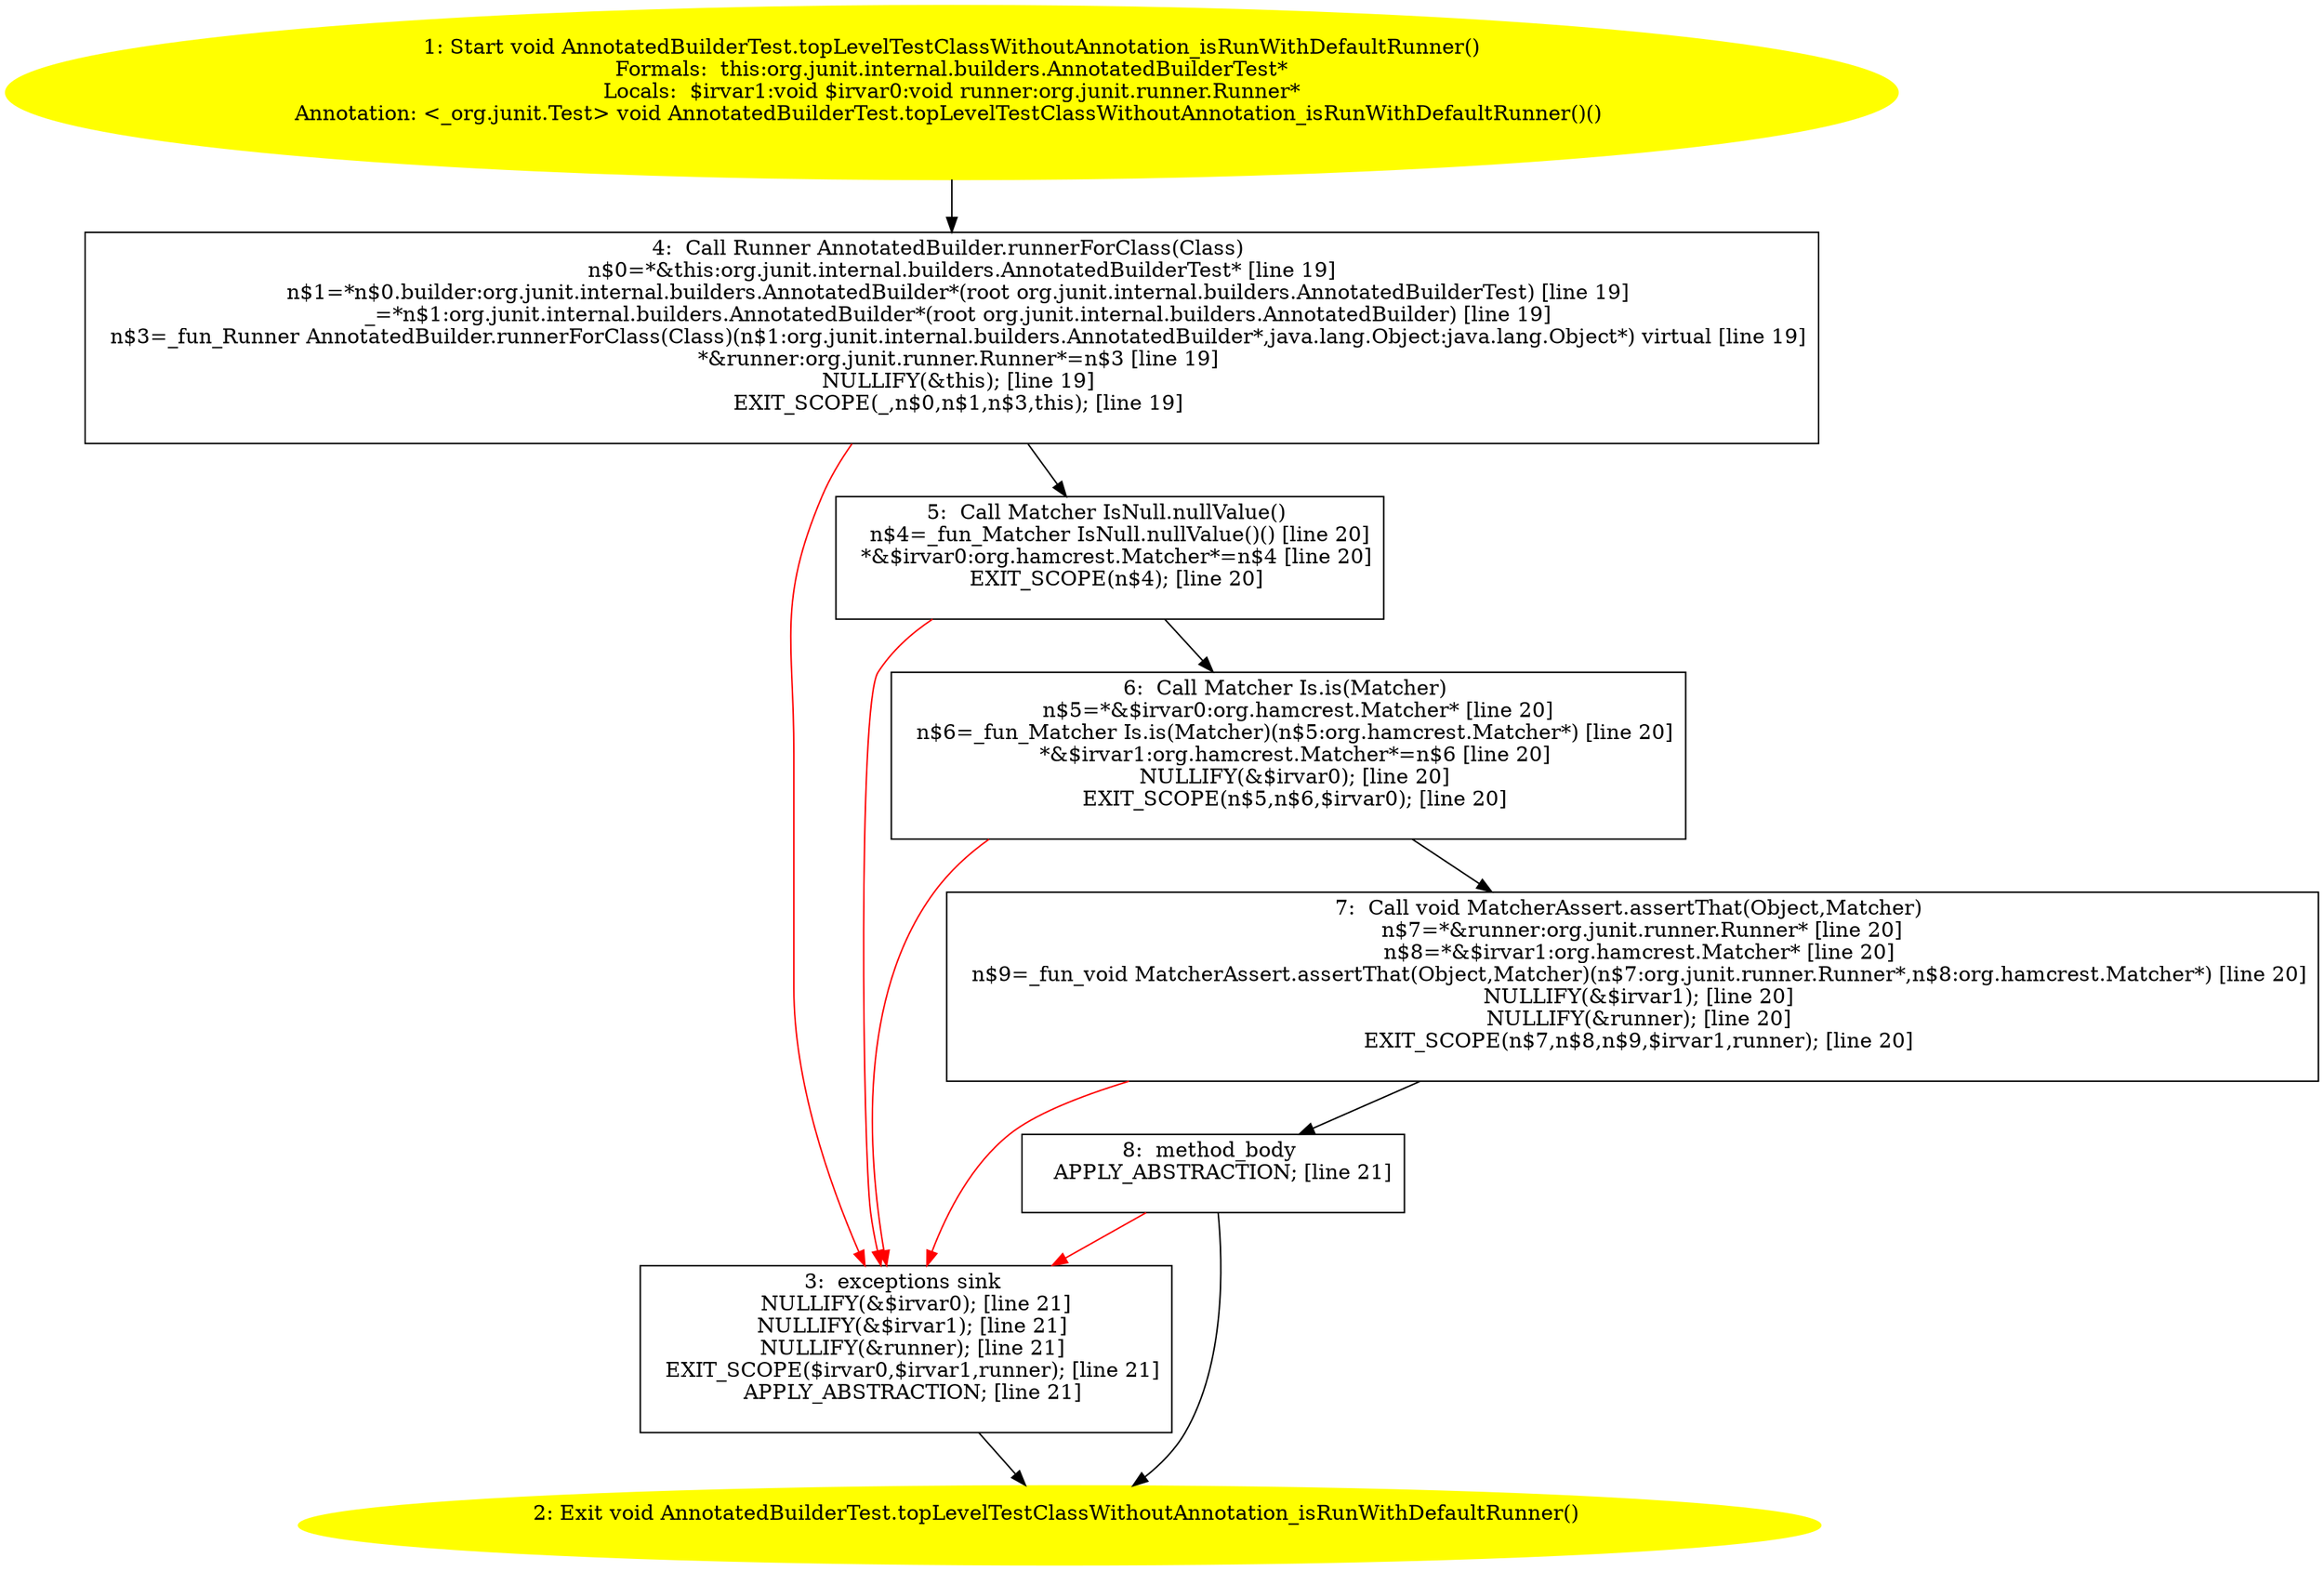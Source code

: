/* @generated */
digraph cfg {
"org.junit.internal.builders.AnnotatedBuilderTest.topLevelTestClassWithoutAnnotation_isRunWithDefault.ec281bafc792677d51d0a4992a9f59a7_1" [label="1: Start void AnnotatedBuilderTest.topLevelTestClassWithoutAnnotation_isRunWithDefaultRunner()\nFormals:  this:org.junit.internal.builders.AnnotatedBuilderTest*\nLocals:  $irvar1:void $irvar0:void runner:org.junit.runner.Runner*\nAnnotation: <_org.junit.Test> void AnnotatedBuilderTest.topLevelTestClassWithoutAnnotation_isRunWithDefaultRunner()() \n  " color=yellow style=filled]
	

	 "org.junit.internal.builders.AnnotatedBuilderTest.topLevelTestClassWithoutAnnotation_isRunWithDefault.ec281bafc792677d51d0a4992a9f59a7_1" -> "org.junit.internal.builders.AnnotatedBuilderTest.topLevelTestClassWithoutAnnotation_isRunWithDefault.ec281bafc792677d51d0a4992a9f59a7_4" ;
"org.junit.internal.builders.AnnotatedBuilderTest.topLevelTestClassWithoutAnnotation_isRunWithDefault.ec281bafc792677d51d0a4992a9f59a7_2" [label="2: Exit void AnnotatedBuilderTest.topLevelTestClassWithoutAnnotation_isRunWithDefaultRunner() \n  " color=yellow style=filled]
	

"org.junit.internal.builders.AnnotatedBuilderTest.topLevelTestClassWithoutAnnotation_isRunWithDefault.ec281bafc792677d51d0a4992a9f59a7_3" [label="3:  exceptions sink \n   NULLIFY(&$irvar0); [line 21]\n  NULLIFY(&$irvar1); [line 21]\n  NULLIFY(&runner); [line 21]\n  EXIT_SCOPE($irvar0,$irvar1,runner); [line 21]\n  APPLY_ABSTRACTION; [line 21]\n " shape="box"]
	

	 "org.junit.internal.builders.AnnotatedBuilderTest.topLevelTestClassWithoutAnnotation_isRunWithDefault.ec281bafc792677d51d0a4992a9f59a7_3" -> "org.junit.internal.builders.AnnotatedBuilderTest.topLevelTestClassWithoutAnnotation_isRunWithDefault.ec281bafc792677d51d0a4992a9f59a7_2" ;
"org.junit.internal.builders.AnnotatedBuilderTest.topLevelTestClassWithoutAnnotation_isRunWithDefault.ec281bafc792677d51d0a4992a9f59a7_4" [label="4:  Call Runner AnnotatedBuilder.runnerForClass(Class) \n   n$0=*&this:org.junit.internal.builders.AnnotatedBuilderTest* [line 19]\n  n$1=*n$0.builder:org.junit.internal.builders.AnnotatedBuilder*(root org.junit.internal.builders.AnnotatedBuilderTest) [line 19]\n  _=*n$1:org.junit.internal.builders.AnnotatedBuilder*(root org.junit.internal.builders.AnnotatedBuilder) [line 19]\n  n$3=_fun_Runner AnnotatedBuilder.runnerForClass(Class)(n$1:org.junit.internal.builders.AnnotatedBuilder*,java.lang.Object:java.lang.Object*) virtual [line 19]\n  *&runner:org.junit.runner.Runner*=n$3 [line 19]\n  NULLIFY(&this); [line 19]\n  EXIT_SCOPE(_,n$0,n$1,n$3,this); [line 19]\n " shape="box"]
	

	 "org.junit.internal.builders.AnnotatedBuilderTest.topLevelTestClassWithoutAnnotation_isRunWithDefault.ec281bafc792677d51d0a4992a9f59a7_4" -> "org.junit.internal.builders.AnnotatedBuilderTest.topLevelTestClassWithoutAnnotation_isRunWithDefault.ec281bafc792677d51d0a4992a9f59a7_5" ;
	 "org.junit.internal.builders.AnnotatedBuilderTest.topLevelTestClassWithoutAnnotation_isRunWithDefault.ec281bafc792677d51d0a4992a9f59a7_4" -> "org.junit.internal.builders.AnnotatedBuilderTest.topLevelTestClassWithoutAnnotation_isRunWithDefault.ec281bafc792677d51d0a4992a9f59a7_3" [color="red" ];
"org.junit.internal.builders.AnnotatedBuilderTest.topLevelTestClassWithoutAnnotation_isRunWithDefault.ec281bafc792677d51d0a4992a9f59a7_5" [label="5:  Call Matcher IsNull.nullValue() \n   n$4=_fun_Matcher IsNull.nullValue()() [line 20]\n  *&$irvar0:org.hamcrest.Matcher*=n$4 [line 20]\n  EXIT_SCOPE(n$4); [line 20]\n " shape="box"]
	

	 "org.junit.internal.builders.AnnotatedBuilderTest.topLevelTestClassWithoutAnnotation_isRunWithDefault.ec281bafc792677d51d0a4992a9f59a7_5" -> "org.junit.internal.builders.AnnotatedBuilderTest.topLevelTestClassWithoutAnnotation_isRunWithDefault.ec281bafc792677d51d0a4992a9f59a7_6" ;
	 "org.junit.internal.builders.AnnotatedBuilderTest.topLevelTestClassWithoutAnnotation_isRunWithDefault.ec281bafc792677d51d0a4992a9f59a7_5" -> "org.junit.internal.builders.AnnotatedBuilderTest.topLevelTestClassWithoutAnnotation_isRunWithDefault.ec281bafc792677d51d0a4992a9f59a7_3" [color="red" ];
"org.junit.internal.builders.AnnotatedBuilderTest.topLevelTestClassWithoutAnnotation_isRunWithDefault.ec281bafc792677d51d0a4992a9f59a7_6" [label="6:  Call Matcher Is.is(Matcher) \n   n$5=*&$irvar0:org.hamcrest.Matcher* [line 20]\n  n$6=_fun_Matcher Is.is(Matcher)(n$5:org.hamcrest.Matcher*) [line 20]\n  *&$irvar1:org.hamcrest.Matcher*=n$6 [line 20]\n  NULLIFY(&$irvar0); [line 20]\n  EXIT_SCOPE(n$5,n$6,$irvar0); [line 20]\n " shape="box"]
	

	 "org.junit.internal.builders.AnnotatedBuilderTest.topLevelTestClassWithoutAnnotation_isRunWithDefault.ec281bafc792677d51d0a4992a9f59a7_6" -> "org.junit.internal.builders.AnnotatedBuilderTest.topLevelTestClassWithoutAnnotation_isRunWithDefault.ec281bafc792677d51d0a4992a9f59a7_7" ;
	 "org.junit.internal.builders.AnnotatedBuilderTest.topLevelTestClassWithoutAnnotation_isRunWithDefault.ec281bafc792677d51d0a4992a9f59a7_6" -> "org.junit.internal.builders.AnnotatedBuilderTest.topLevelTestClassWithoutAnnotation_isRunWithDefault.ec281bafc792677d51d0a4992a9f59a7_3" [color="red" ];
"org.junit.internal.builders.AnnotatedBuilderTest.topLevelTestClassWithoutAnnotation_isRunWithDefault.ec281bafc792677d51d0a4992a9f59a7_7" [label="7:  Call void MatcherAssert.assertThat(Object,Matcher) \n   n$7=*&runner:org.junit.runner.Runner* [line 20]\n  n$8=*&$irvar1:org.hamcrest.Matcher* [line 20]\n  n$9=_fun_void MatcherAssert.assertThat(Object,Matcher)(n$7:org.junit.runner.Runner*,n$8:org.hamcrest.Matcher*) [line 20]\n  NULLIFY(&$irvar1); [line 20]\n  NULLIFY(&runner); [line 20]\n  EXIT_SCOPE(n$7,n$8,n$9,$irvar1,runner); [line 20]\n " shape="box"]
	

	 "org.junit.internal.builders.AnnotatedBuilderTest.topLevelTestClassWithoutAnnotation_isRunWithDefault.ec281bafc792677d51d0a4992a9f59a7_7" -> "org.junit.internal.builders.AnnotatedBuilderTest.topLevelTestClassWithoutAnnotation_isRunWithDefault.ec281bafc792677d51d0a4992a9f59a7_8" ;
	 "org.junit.internal.builders.AnnotatedBuilderTest.topLevelTestClassWithoutAnnotation_isRunWithDefault.ec281bafc792677d51d0a4992a9f59a7_7" -> "org.junit.internal.builders.AnnotatedBuilderTest.topLevelTestClassWithoutAnnotation_isRunWithDefault.ec281bafc792677d51d0a4992a9f59a7_3" [color="red" ];
"org.junit.internal.builders.AnnotatedBuilderTest.topLevelTestClassWithoutAnnotation_isRunWithDefault.ec281bafc792677d51d0a4992a9f59a7_8" [label="8:  method_body \n   APPLY_ABSTRACTION; [line 21]\n " shape="box"]
	

	 "org.junit.internal.builders.AnnotatedBuilderTest.topLevelTestClassWithoutAnnotation_isRunWithDefault.ec281bafc792677d51d0a4992a9f59a7_8" -> "org.junit.internal.builders.AnnotatedBuilderTest.topLevelTestClassWithoutAnnotation_isRunWithDefault.ec281bafc792677d51d0a4992a9f59a7_2" ;
	 "org.junit.internal.builders.AnnotatedBuilderTest.topLevelTestClassWithoutAnnotation_isRunWithDefault.ec281bafc792677d51d0a4992a9f59a7_8" -> "org.junit.internal.builders.AnnotatedBuilderTest.topLevelTestClassWithoutAnnotation_isRunWithDefault.ec281bafc792677d51d0a4992a9f59a7_3" [color="red" ];
}
